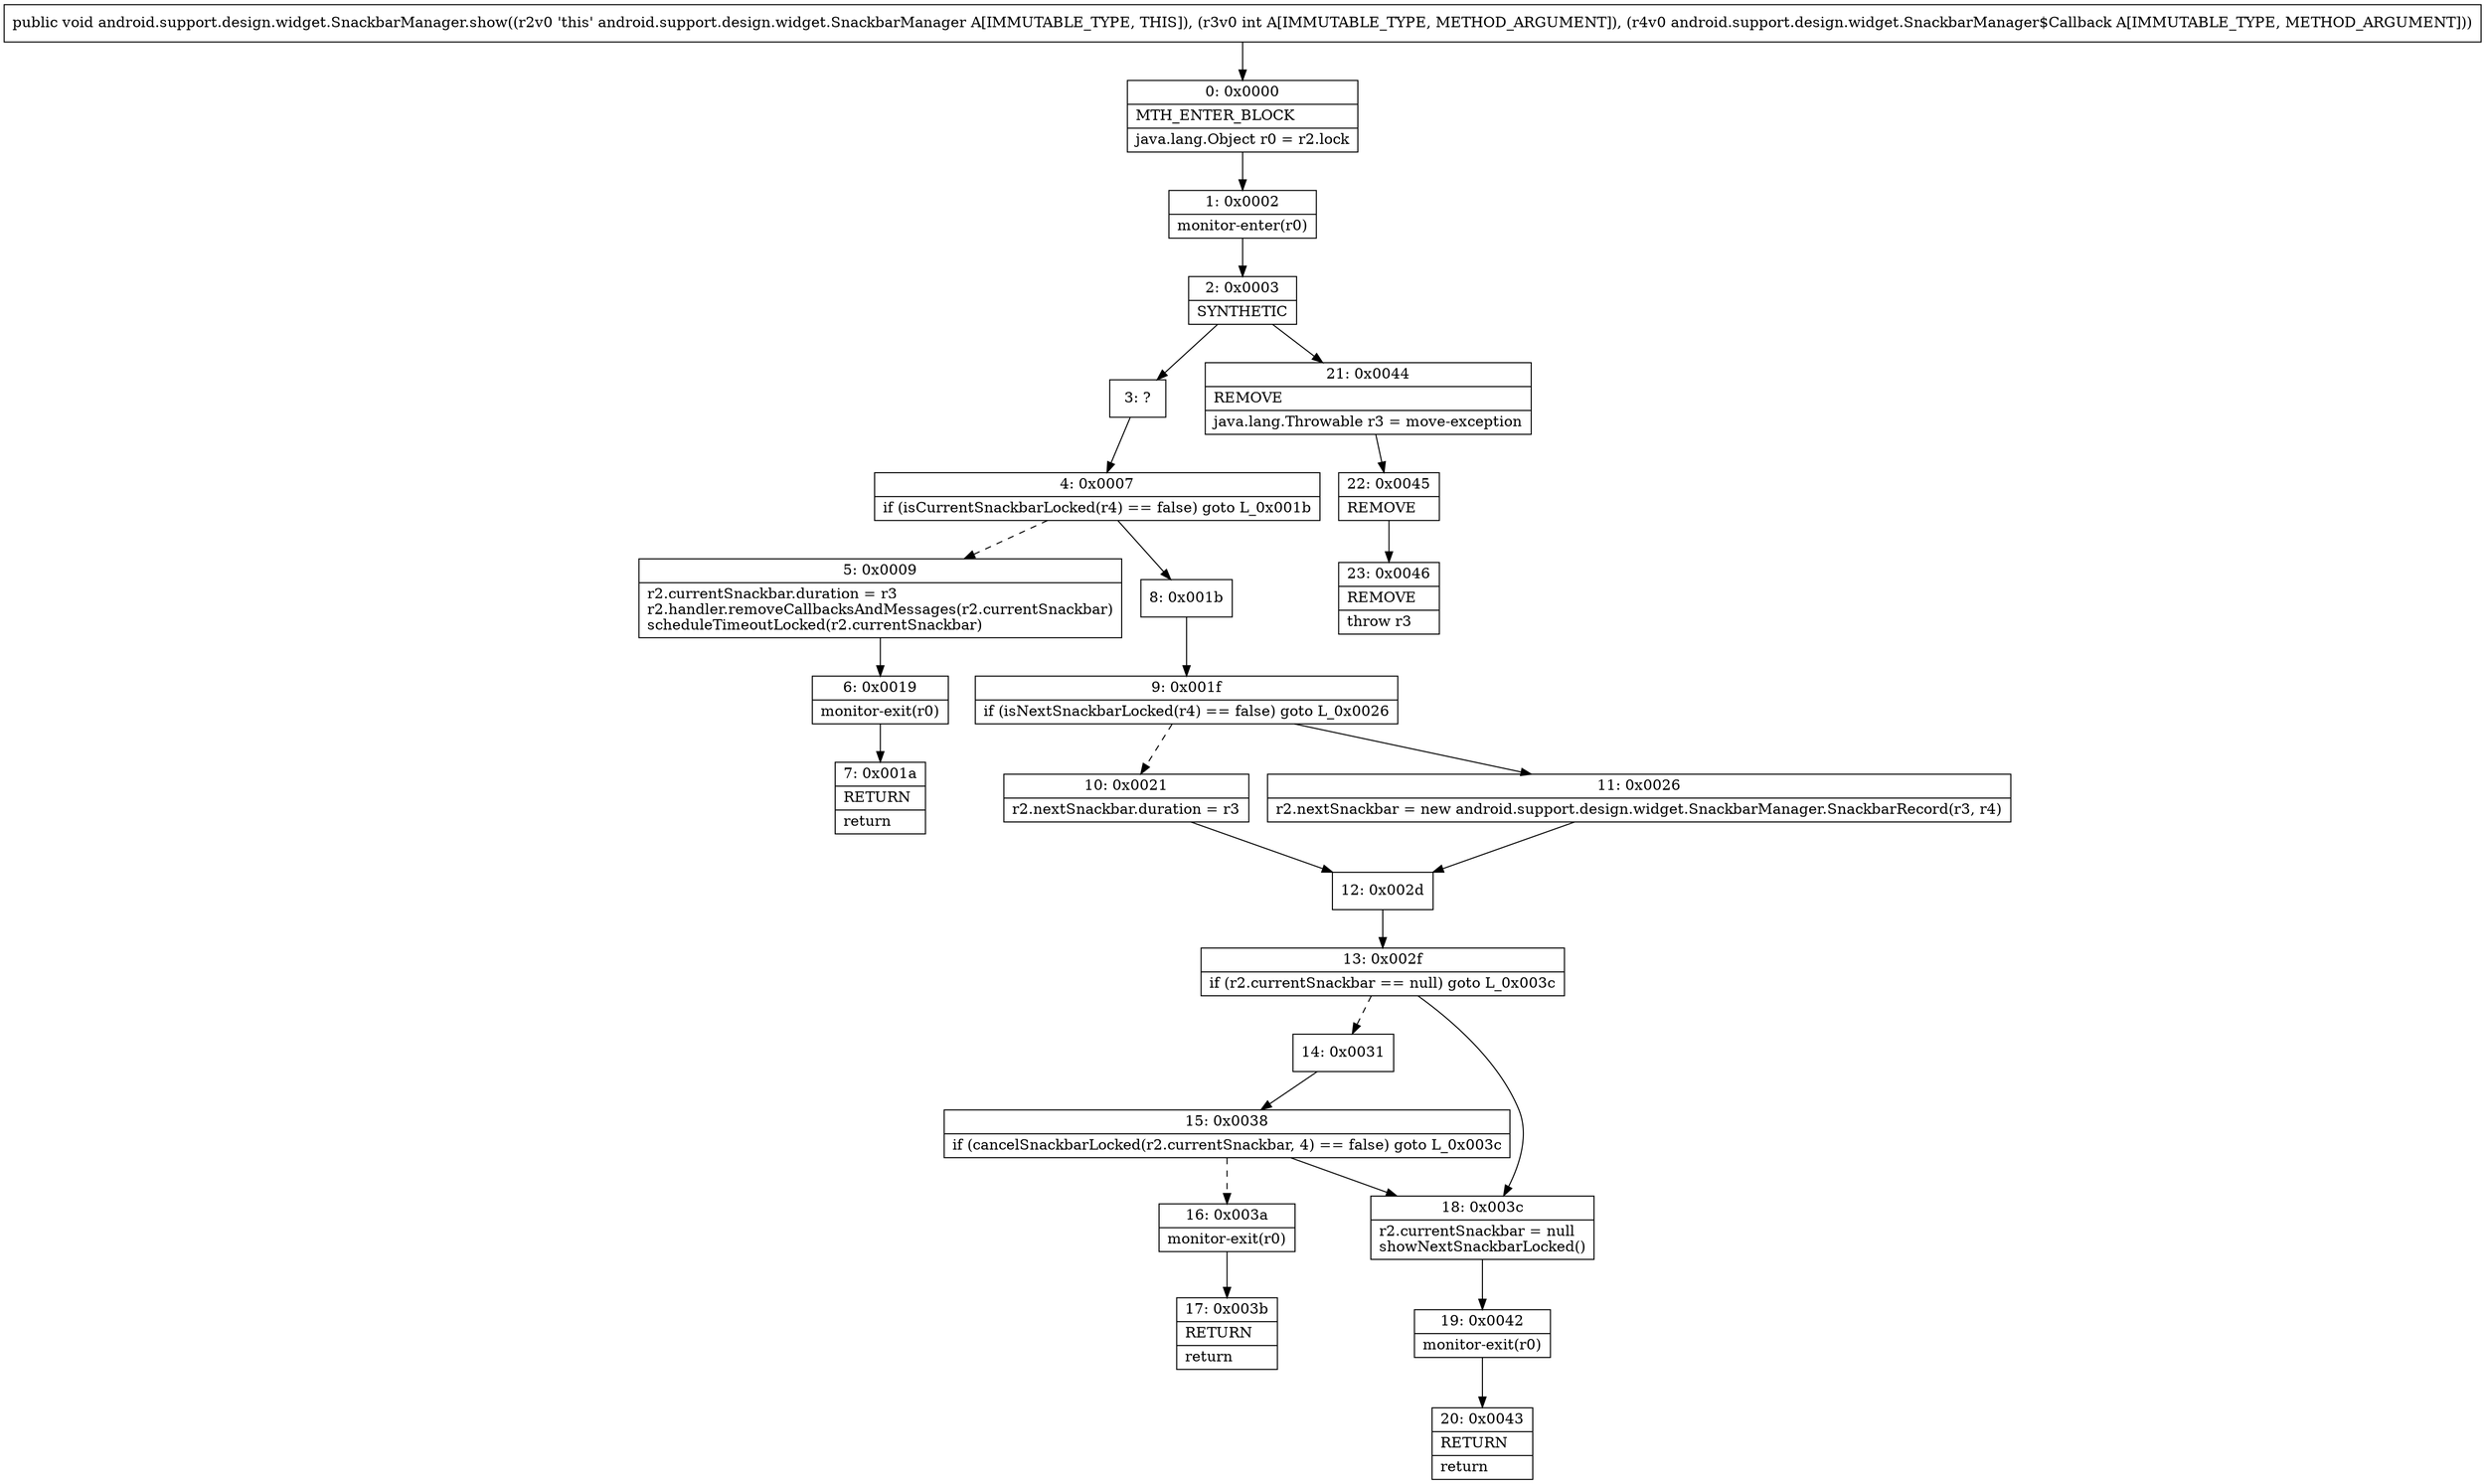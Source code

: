 digraph "CFG forandroid.support.design.widget.SnackbarManager.show(ILandroid\/support\/design\/widget\/SnackbarManager$Callback;)V" {
Node_0 [shape=record,label="{0\:\ 0x0000|MTH_ENTER_BLOCK\l|java.lang.Object r0 = r2.lock\l}"];
Node_1 [shape=record,label="{1\:\ 0x0002|monitor\-enter(r0)\l}"];
Node_2 [shape=record,label="{2\:\ 0x0003|SYNTHETIC\l}"];
Node_3 [shape=record,label="{3\:\ ?}"];
Node_4 [shape=record,label="{4\:\ 0x0007|if (isCurrentSnackbarLocked(r4) == false) goto L_0x001b\l}"];
Node_5 [shape=record,label="{5\:\ 0x0009|r2.currentSnackbar.duration = r3\lr2.handler.removeCallbacksAndMessages(r2.currentSnackbar)\lscheduleTimeoutLocked(r2.currentSnackbar)\l}"];
Node_6 [shape=record,label="{6\:\ 0x0019|monitor\-exit(r0)\l}"];
Node_7 [shape=record,label="{7\:\ 0x001a|RETURN\l|return\l}"];
Node_8 [shape=record,label="{8\:\ 0x001b}"];
Node_9 [shape=record,label="{9\:\ 0x001f|if (isNextSnackbarLocked(r4) == false) goto L_0x0026\l}"];
Node_10 [shape=record,label="{10\:\ 0x0021|r2.nextSnackbar.duration = r3\l}"];
Node_11 [shape=record,label="{11\:\ 0x0026|r2.nextSnackbar = new android.support.design.widget.SnackbarManager.SnackbarRecord(r3, r4)\l}"];
Node_12 [shape=record,label="{12\:\ 0x002d}"];
Node_13 [shape=record,label="{13\:\ 0x002f|if (r2.currentSnackbar == null) goto L_0x003c\l}"];
Node_14 [shape=record,label="{14\:\ 0x0031}"];
Node_15 [shape=record,label="{15\:\ 0x0038|if (cancelSnackbarLocked(r2.currentSnackbar, 4) == false) goto L_0x003c\l}"];
Node_16 [shape=record,label="{16\:\ 0x003a|monitor\-exit(r0)\l}"];
Node_17 [shape=record,label="{17\:\ 0x003b|RETURN\l|return\l}"];
Node_18 [shape=record,label="{18\:\ 0x003c|r2.currentSnackbar = null\lshowNextSnackbarLocked()\l}"];
Node_19 [shape=record,label="{19\:\ 0x0042|monitor\-exit(r0)\l}"];
Node_20 [shape=record,label="{20\:\ 0x0043|RETURN\l|return\l}"];
Node_21 [shape=record,label="{21\:\ 0x0044|REMOVE\l|java.lang.Throwable r3 = move\-exception\l}"];
Node_22 [shape=record,label="{22\:\ 0x0045|REMOVE\l}"];
Node_23 [shape=record,label="{23\:\ 0x0046|REMOVE\l|throw r3\l}"];
MethodNode[shape=record,label="{public void android.support.design.widget.SnackbarManager.show((r2v0 'this' android.support.design.widget.SnackbarManager A[IMMUTABLE_TYPE, THIS]), (r3v0 int A[IMMUTABLE_TYPE, METHOD_ARGUMENT]), (r4v0 android.support.design.widget.SnackbarManager$Callback A[IMMUTABLE_TYPE, METHOD_ARGUMENT])) }"];
MethodNode -> Node_0;
Node_0 -> Node_1;
Node_1 -> Node_2;
Node_2 -> Node_3;
Node_2 -> Node_21;
Node_3 -> Node_4;
Node_4 -> Node_5[style=dashed];
Node_4 -> Node_8;
Node_5 -> Node_6;
Node_6 -> Node_7;
Node_8 -> Node_9;
Node_9 -> Node_10[style=dashed];
Node_9 -> Node_11;
Node_10 -> Node_12;
Node_11 -> Node_12;
Node_12 -> Node_13;
Node_13 -> Node_14[style=dashed];
Node_13 -> Node_18;
Node_14 -> Node_15;
Node_15 -> Node_16[style=dashed];
Node_15 -> Node_18;
Node_16 -> Node_17;
Node_18 -> Node_19;
Node_19 -> Node_20;
Node_21 -> Node_22;
Node_22 -> Node_23;
}

